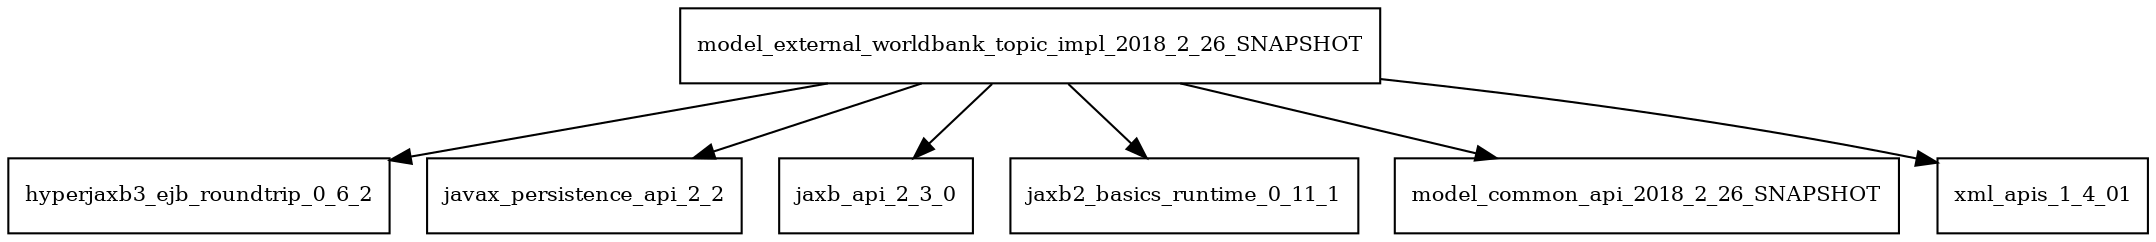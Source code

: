 digraph model_external_worldbank_topic_impl_2018_2_26_SNAPSHOT_dependencies {
  node [shape = box, fontsize=10.0];
  model_external_worldbank_topic_impl_2018_2_26_SNAPSHOT -> hyperjaxb3_ejb_roundtrip_0_6_2;
  model_external_worldbank_topic_impl_2018_2_26_SNAPSHOT -> javax_persistence_api_2_2;
  model_external_worldbank_topic_impl_2018_2_26_SNAPSHOT -> jaxb_api_2_3_0;
  model_external_worldbank_topic_impl_2018_2_26_SNAPSHOT -> jaxb2_basics_runtime_0_11_1;
  model_external_worldbank_topic_impl_2018_2_26_SNAPSHOT -> model_common_api_2018_2_26_SNAPSHOT;
  model_external_worldbank_topic_impl_2018_2_26_SNAPSHOT -> xml_apis_1_4_01;
}
